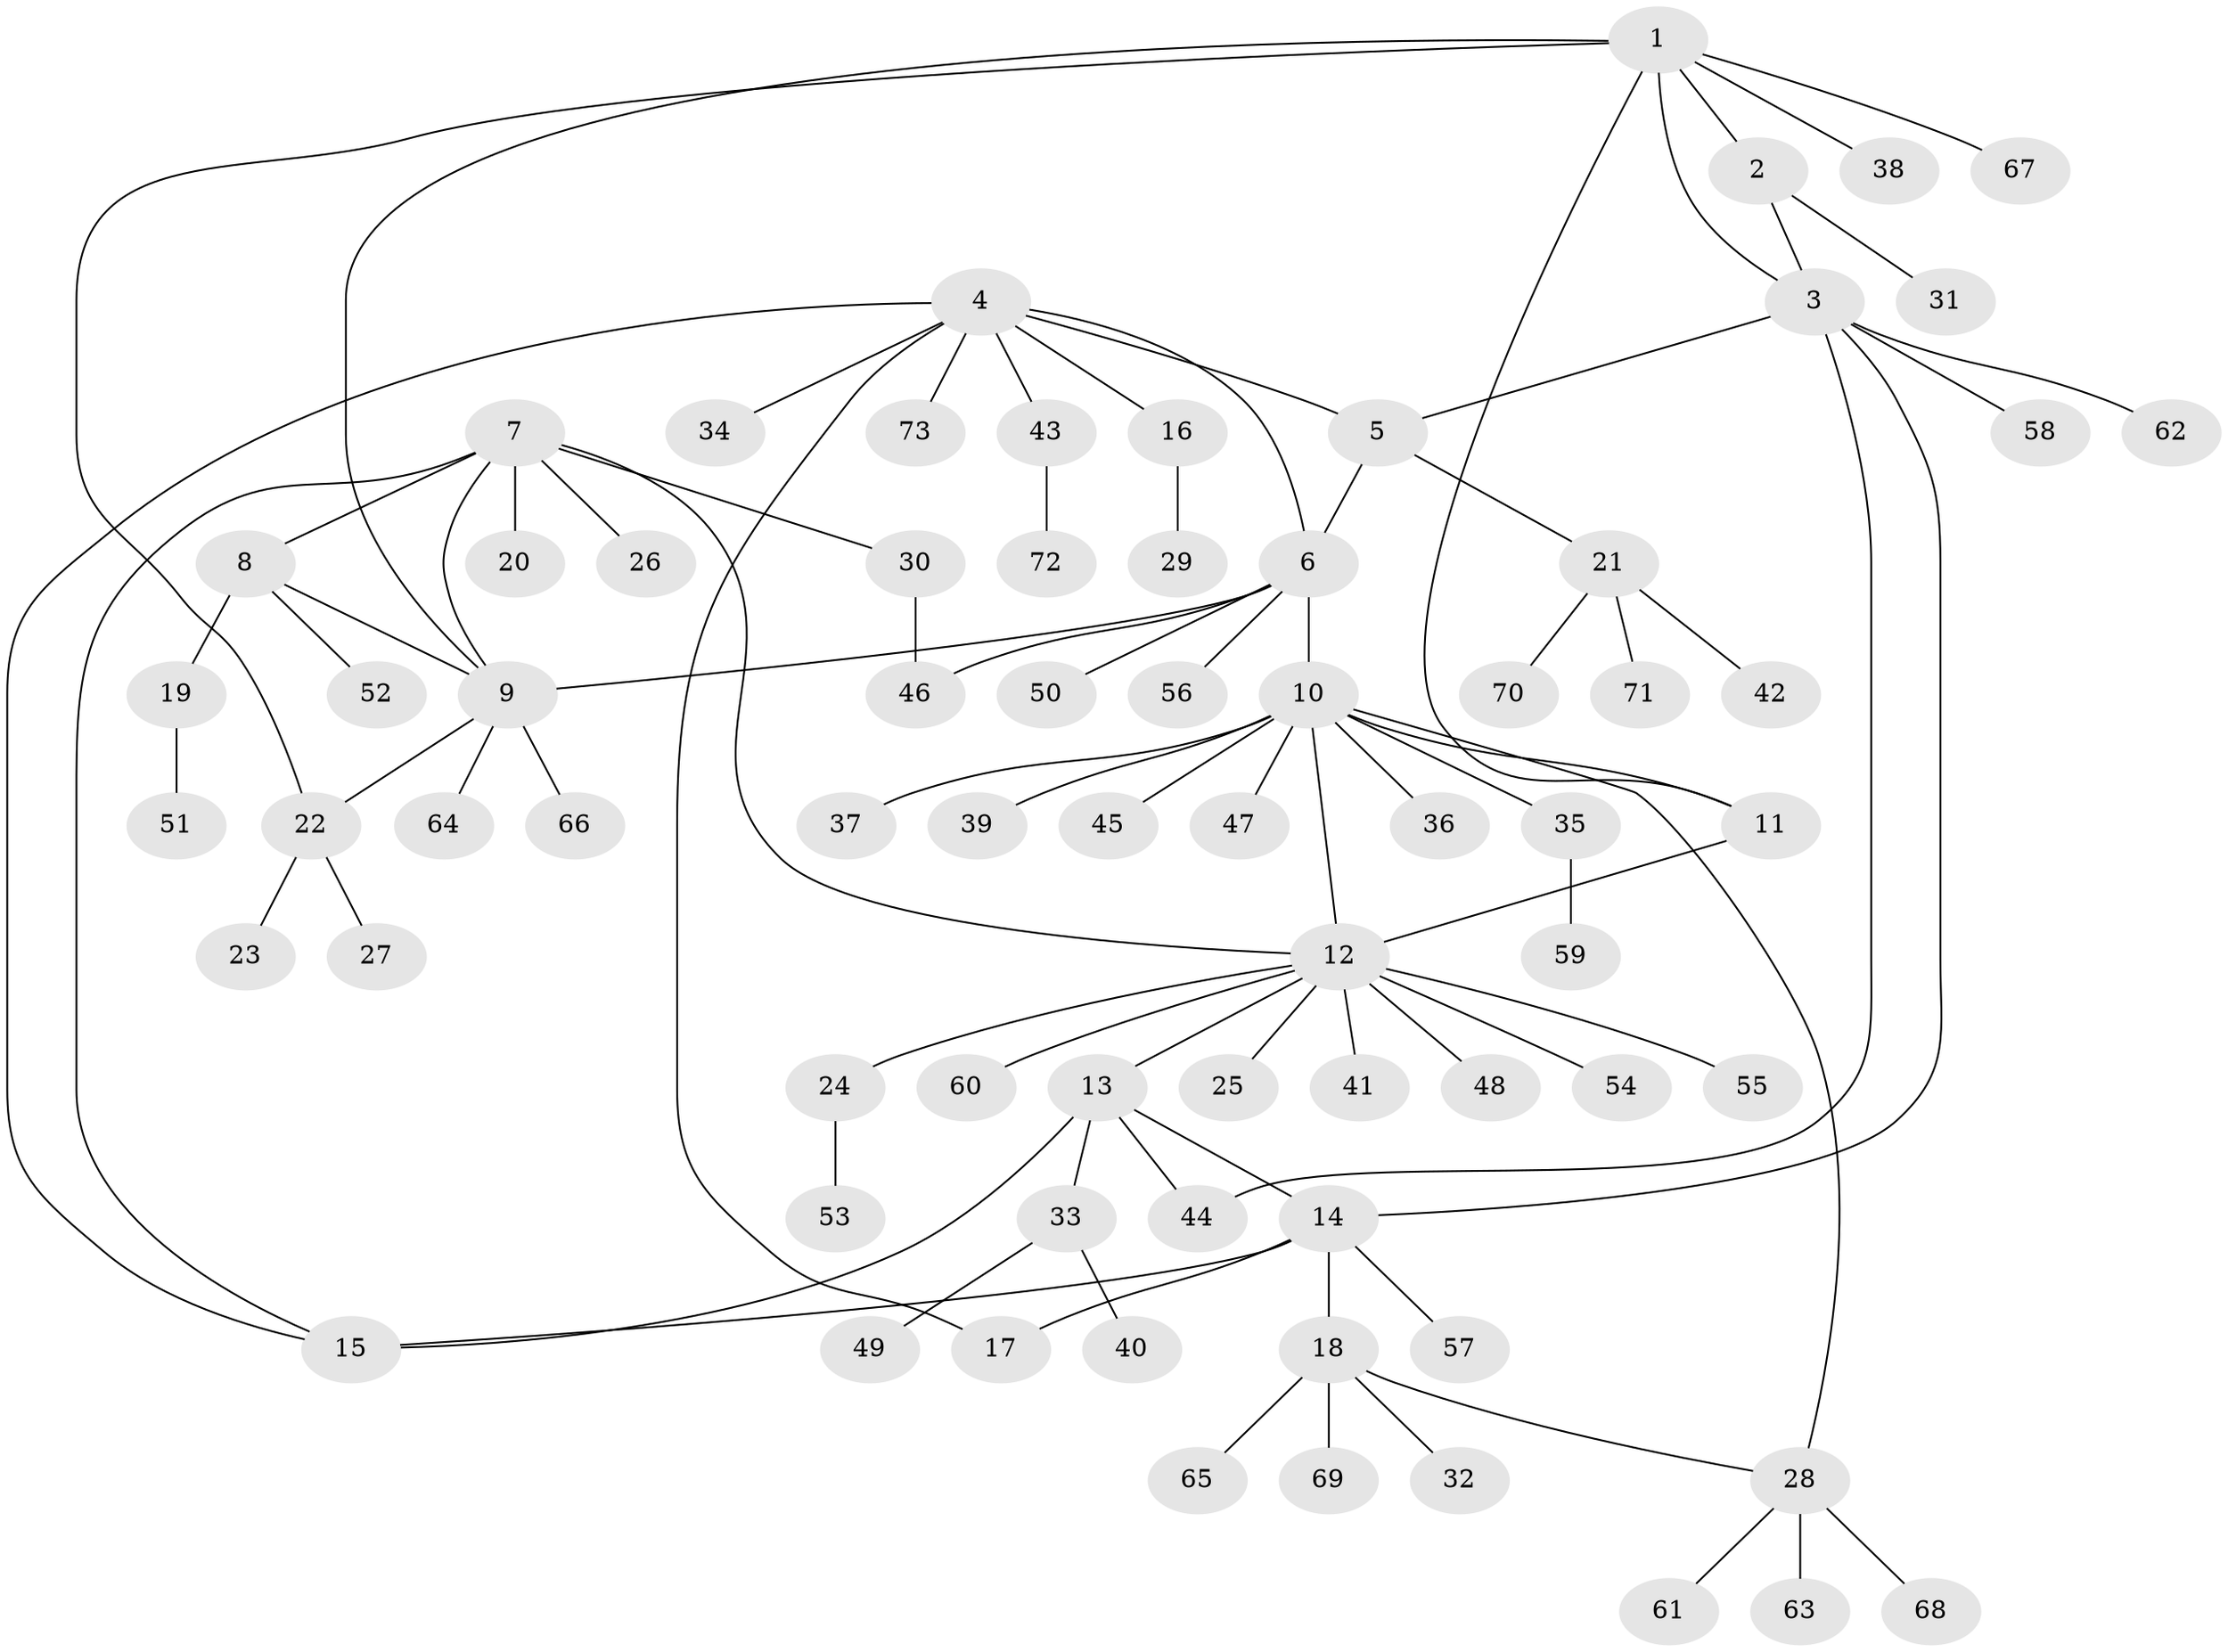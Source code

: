 // Generated by graph-tools (version 1.1) at 2025/50/03/09/25 03:50:39]
// undirected, 73 vertices, 88 edges
graph export_dot {
graph [start="1"]
  node [color=gray90,style=filled];
  1;
  2;
  3;
  4;
  5;
  6;
  7;
  8;
  9;
  10;
  11;
  12;
  13;
  14;
  15;
  16;
  17;
  18;
  19;
  20;
  21;
  22;
  23;
  24;
  25;
  26;
  27;
  28;
  29;
  30;
  31;
  32;
  33;
  34;
  35;
  36;
  37;
  38;
  39;
  40;
  41;
  42;
  43;
  44;
  45;
  46;
  47;
  48;
  49;
  50;
  51;
  52;
  53;
  54;
  55;
  56;
  57;
  58;
  59;
  60;
  61;
  62;
  63;
  64;
  65;
  66;
  67;
  68;
  69;
  70;
  71;
  72;
  73;
  1 -- 2;
  1 -- 3;
  1 -- 9;
  1 -- 11;
  1 -- 22;
  1 -- 38;
  1 -- 67;
  2 -- 3;
  2 -- 31;
  3 -- 5;
  3 -- 14;
  3 -- 44;
  3 -- 58;
  3 -- 62;
  4 -- 5;
  4 -- 6;
  4 -- 15;
  4 -- 16;
  4 -- 17;
  4 -- 34;
  4 -- 43;
  4 -- 73;
  5 -- 6;
  5 -- 21;
  6 -- 9;
  6 -- 10;
  6 -- 46;
  6 -- 50;
  6 -- 56;
  7 -- 8;
  7 -- 9;
  7 -- 12;
  7 -- 15;
  7 -- 20;
  7 -- 26;
  7 -- 30;
  8 -- 9;
  8 -- 19;
  8 -- 52;
  9 -- 22;
  9 -- 64;
  9 -- 66;
  10 -- 11;
  10 -- 12;
  10 -- 28;
  10 -- 35;
  10 -- 36;
  10 -- 37;
  10 -- 39;
  10 -- 45;
  10 -- 47;
  11 -- 12;
  12 -- 13;
  12 -- 24;
  12 -- 25;
  12 -- 41;
  12 -- 48;
  12 -- 54;
  12 -- 55;
  12 -- 60;
  13 -- 14;
  13 -- 15;
  13 -- 33;
  13 -- 44;
  14 -- 15;
  14 -- 17;
  14 -- 18;
  14 -- 57;
  16 -- 29;
  18 -- 28;
  18 -- 32;
  18 -- 65;
  18 -- 69;
  19 -- 51;
  21 -- 42;
  21 -- 70;
  21 -- 71;
  22 -- 23;
  22 -- 27;
  24 -- 53;
  28 -- 61;
  28 -- 63;
  28 -- 68;
  30 -- 46;
  33 -- 40;
  33 -- 49;
  35 -- 59;
  43 -- 72;
}
